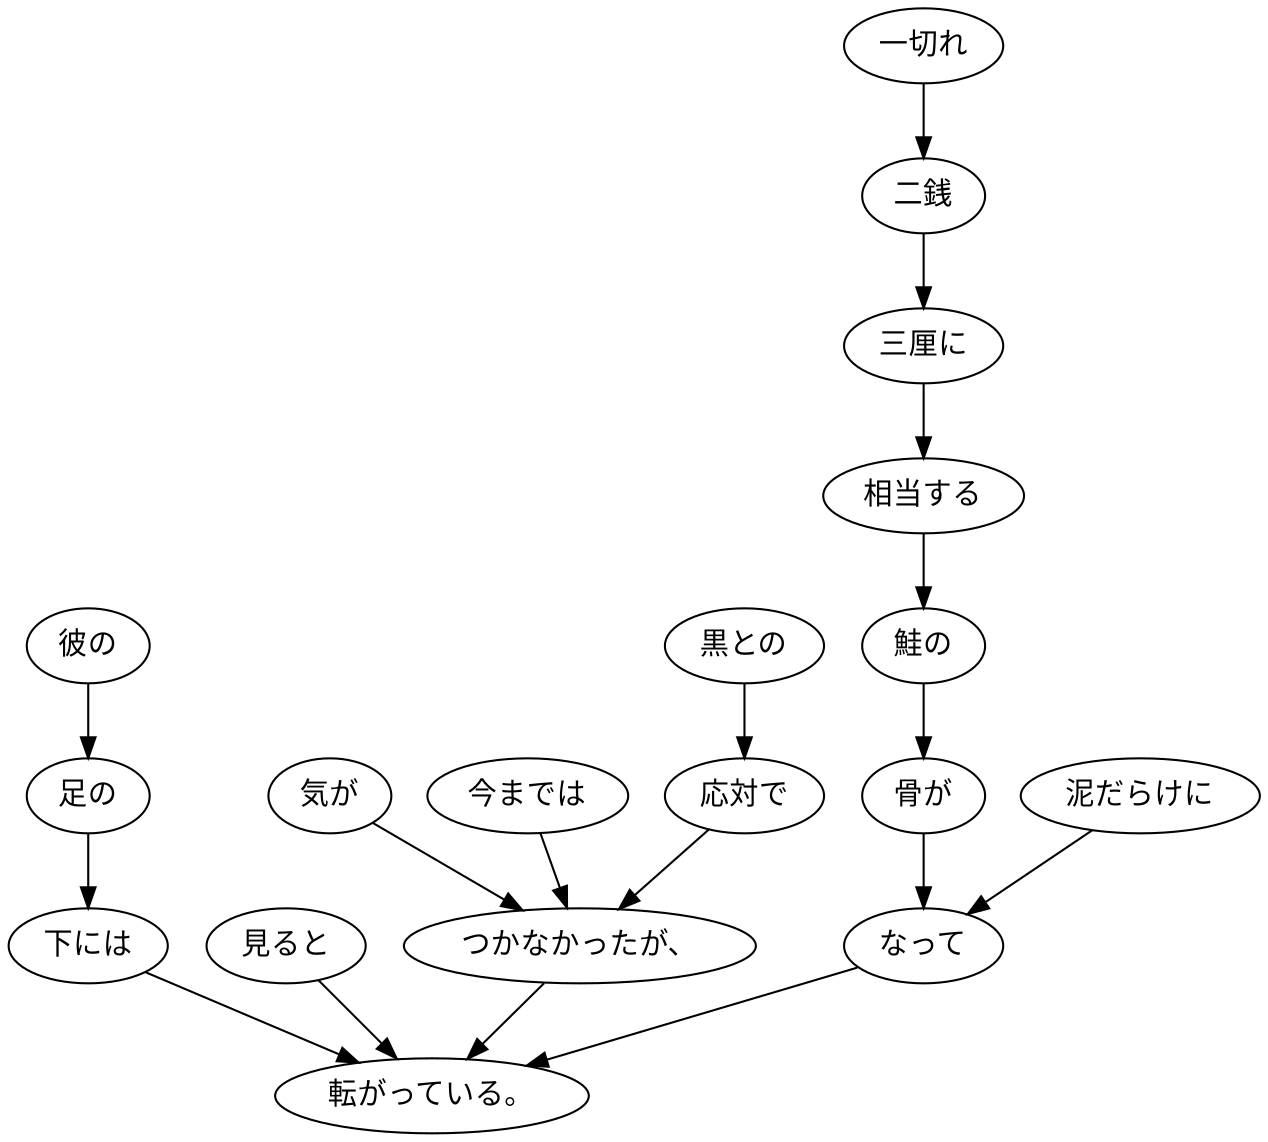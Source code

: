 digraph graph736 {
	node0 [label="今までは"];
	node1 [label="黒との"];
	node2 [label="応対で"];
	node3 [label="気が"];
	node4 [label="つかなかったが、"];
	node5 [label="見ると"];
	node6 [label="彼の"];
	node7 [label="足の"];
	node8 [label="下には"];
	node9 [label="一切れ"];
	node10 [label="二銭"];
	node11 [label="三厘に"];
	node12 [label="相当する"];
	node13 [label="鮭の"];
	node14 [label="骨が"];
	node15 [label="泥だらけに"];
	node16 [label="なって"];
	node17 [label="転がっている。"];
	node0 -> node4;
	node1 -> node2;
	node2 -> node4;
	node3 -> node4;
	node4 -> node17;
	node5 -> node17;
	node6 -> node7;
	node7 -> node8;
	node8 -> node17;
	node9 -> node10;
	node10 -> node11;
	node11 -> node12;
	node12 -> node13;
	node13 -> node14;
	node14 -> node16;
	node15 -> node16;
	node16 -> node17;
}
